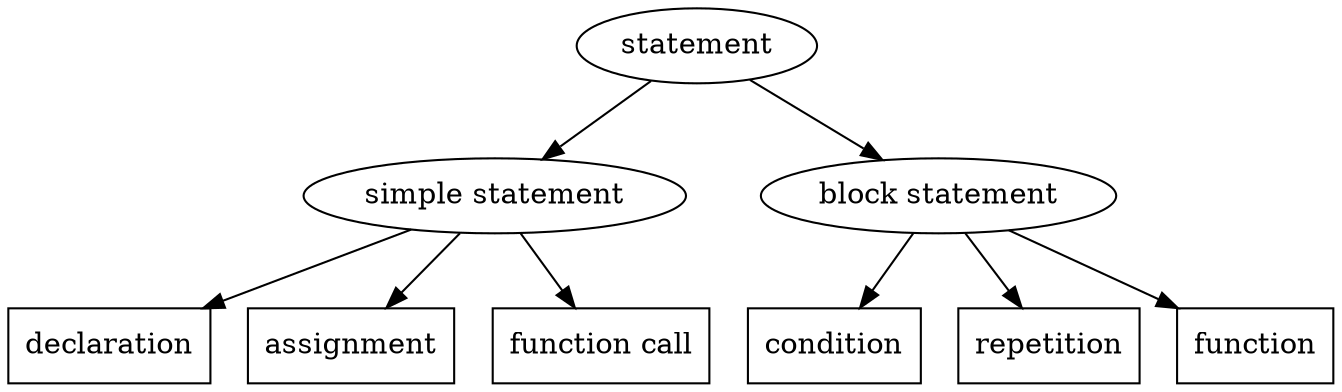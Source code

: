  digraph graphname {
	statement[label="statement"];
	simple_statement[label="simple statement"];
	block_statement[label="block statement"];
	statement -> simple_statement;
	statement -> block_statement;
	
	declaration[label="declaration",shape=box]
	assignment[label="assignment",shape=box]
	function_call[label="function call",shape=box]
	
	simple_statement -> function_call
	simple_statement -> assignment
	simple_statement -> declaration

	conditional_statement[label="condition",shape=box]
	repeat_statement[label="repetition",shape=box]
	function_statement[label="function",shape=box]

	block_statement -> conditional_statement;
	block_statement -> repeat_statement;
	block_statement -> function_statement;

}

